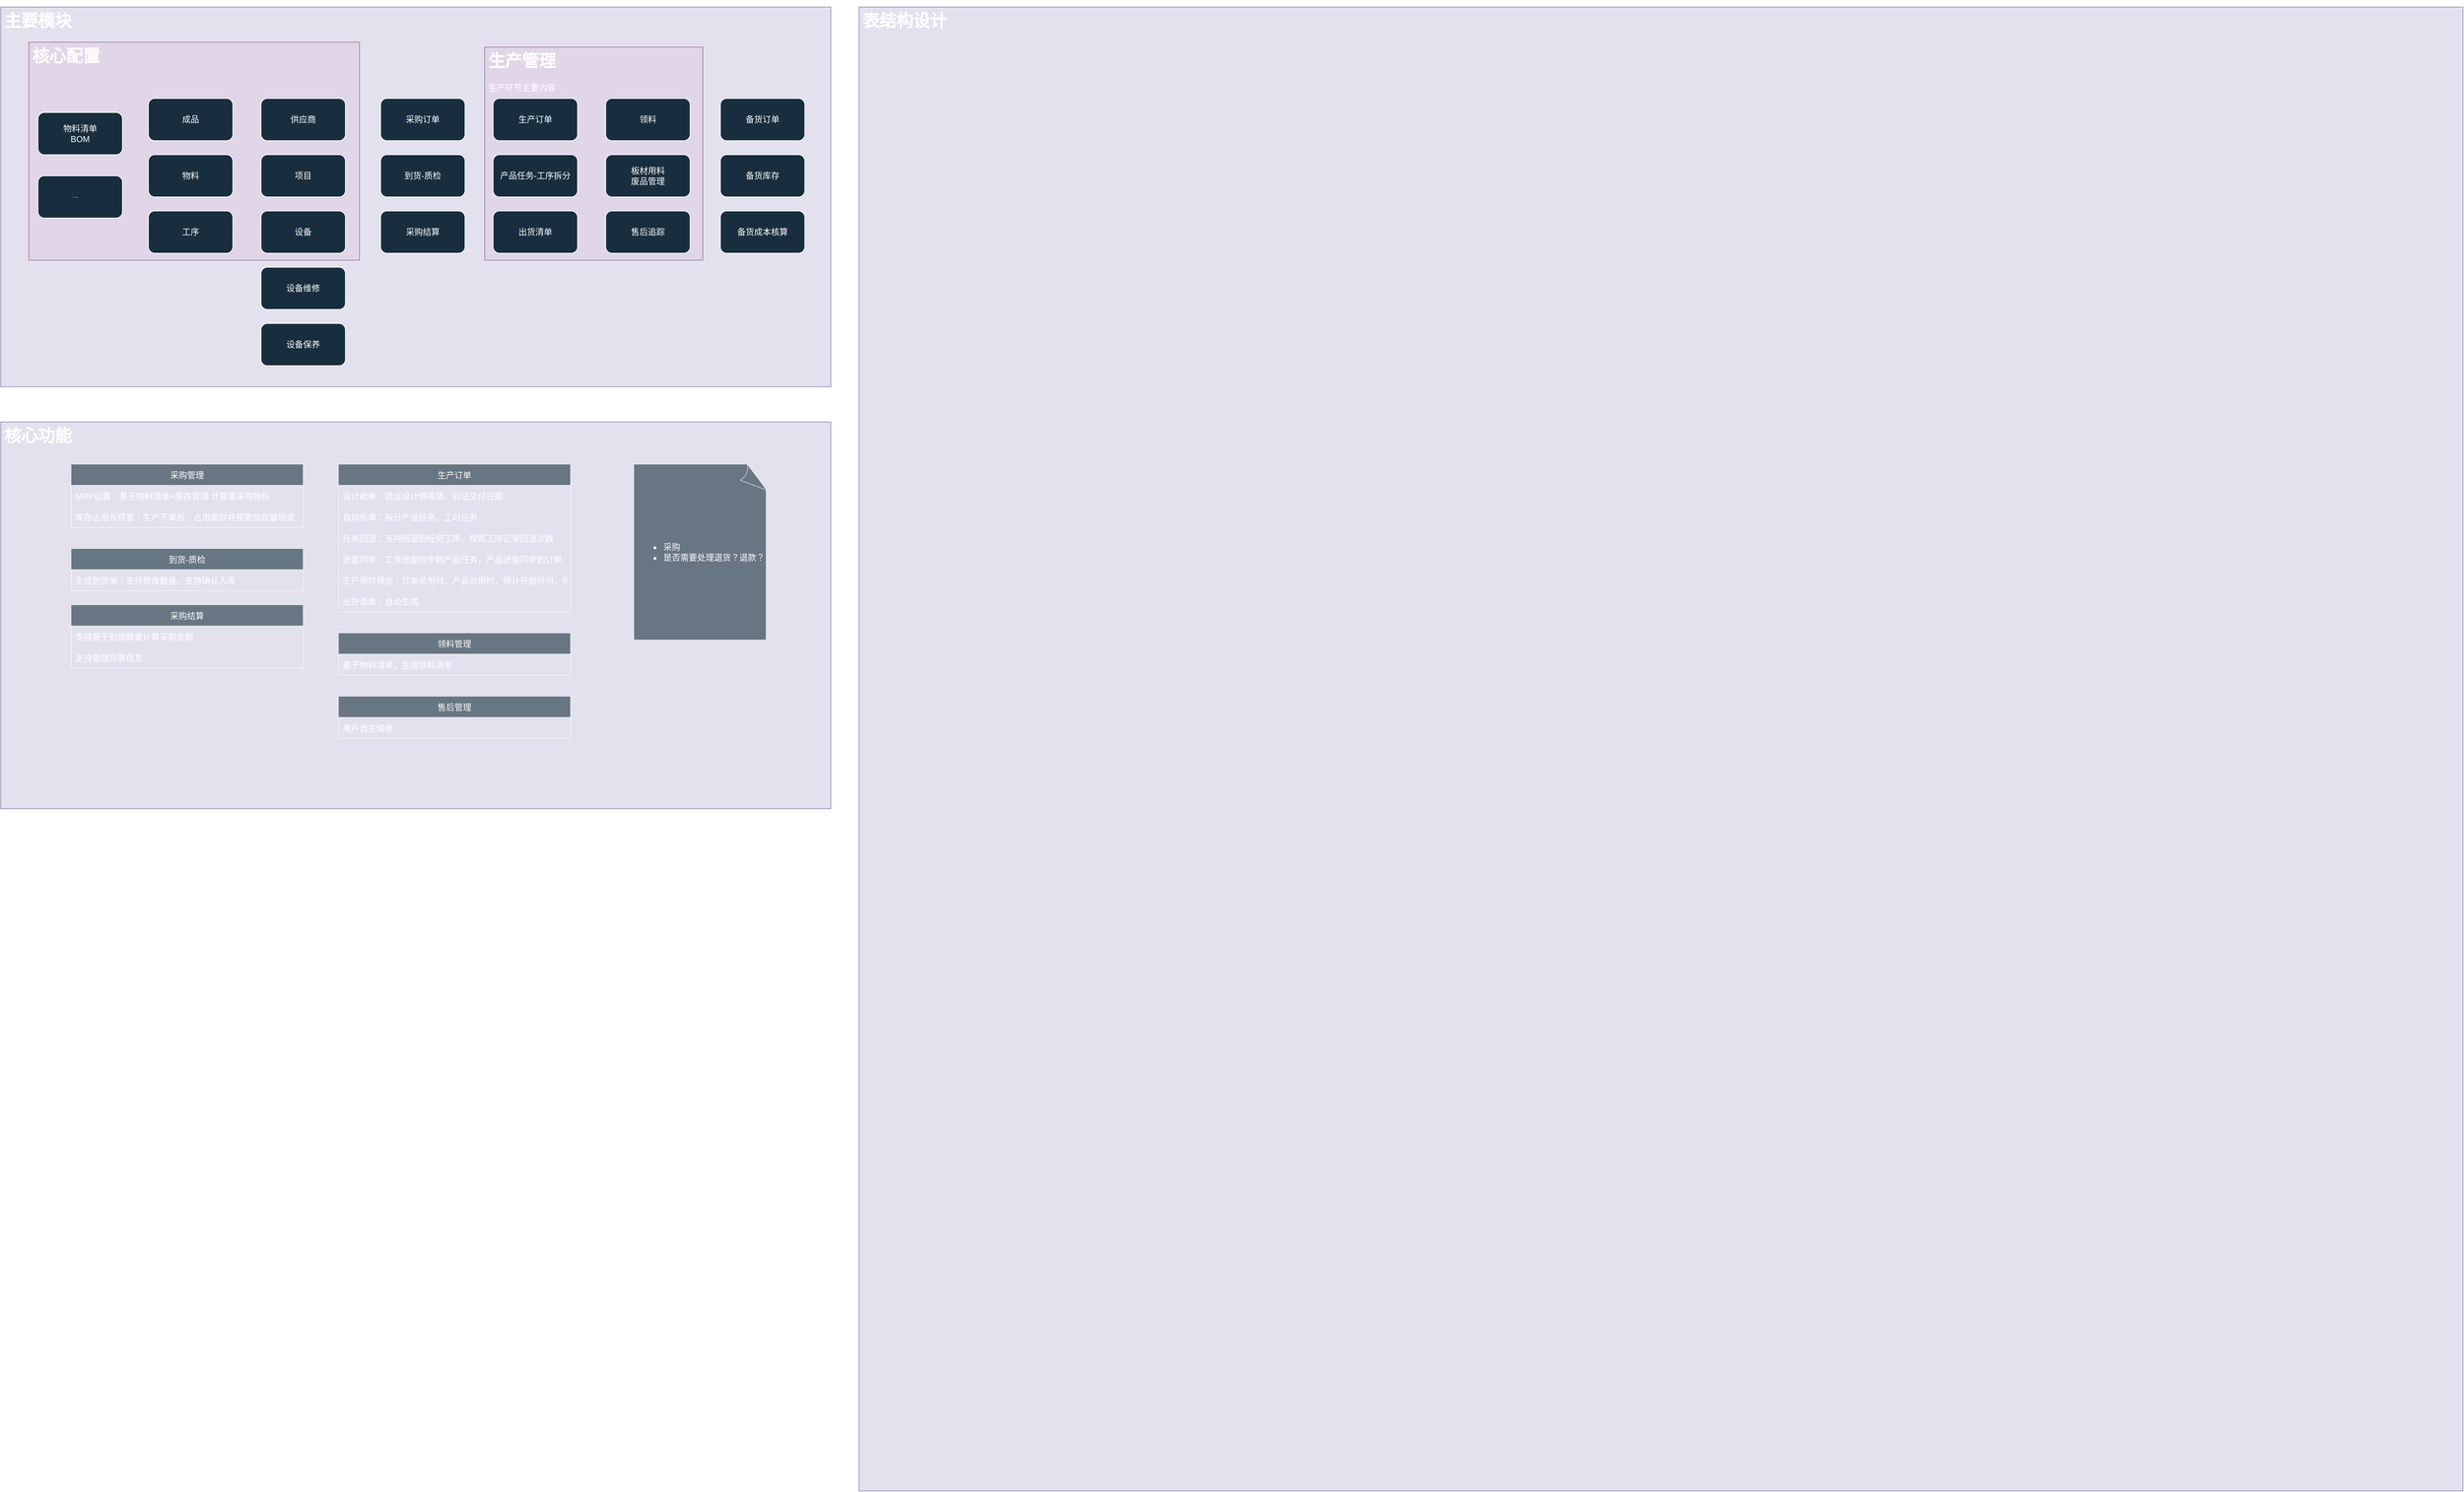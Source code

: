 <mxfile version="17.1.5" type="github">
  <diagram id="ZUUghf88n0iKDZj5hJ0J" name="Page-1">
    <mxGraphModel dx="2156" dy="1347" grid="1" gridSize="10" guides="0" tooltips="1" connect="0" arrows="0" fold="1" page="0" pageScale="1" pageWidth="827" pageHeight="1169" background="none" math="0" shadow="0">
      <root>
        <mxCell id="0" />
        <mxCell id="1" parent="0" />
        <mxCell id="YlMBUXd2ht9FfLMpNzXx-30" value="&lt;h1&gt;&lt;font color=&quot;#ffffff&quot;&gt;主要模块&lt;/font&gt;&lt;/h1&gt;&lt;p&gt;&lt;br&gt;&lt;/p&gt;" style="text;html=1;strokeColor=#56517e;fillColor=#d0cee2;spacing=5;spacingTop=-20;whiteSpace=wrap;overflow=hidden;rounded=0;sketch=0;opacity=60;" vertex="1" parent="1">
          <mxGeometry x="300" y="10" width="1180" height="540" as="geometry" />
        </mxCell>
        <mxCell id="YlMBUXd2ht9FfLMpNzXx-55" value="&lt;h1&gt;&lt;font color=&quot;#ffffff&quot;&gt;核心配置&lt;/font&gt;&lt;/h1&gt;" style="text;html=1;strokeColor=#9673a6;fillColor=#e1d5e7;spacing=5;spacingTop=-20;whiteSpace=wrap;overflow=hidden;rounded=0;sketch=0;opacity=90;" vertex="1" parent="1">
          <mxGeometry x="340" y="60" width="470" height="310" as="geometry" />
        </mxCell>
        <mxCell id="YlMBUXd2ht9FfLMpNzXx-29" value="&lt;h1&gt;&lt;font color=&quot;#ffffff&quot;&gt;生产管理&lt;/font&gt;&lt;/h1&gt;&lt;p&gt;&lt;font color=&quot;#ffffff&quot;&gt;生产环节主要内容&lt;/font&gt;&lt;/p&gt;" style="text;html=1;strokeColor=#9673a6;fillColor=#e1d5e7;spacing=5;spacingTop=-20;whiteSpace=wrap;overflow=hidden;rounded=0;sketch=0;opacity=90;" vertex="1" parent="1">
          <mxGeometry x="988" y="67" width="310" height="303" as="geometry" />
        </mxCell>
        <mxCell id="YlMBUXd2ht9FfLMpNzXx-1" value="物料清单&lt;br&gt;BOM" style="rounded=1;whiteSpace=wrap;html=1;fillColor=#182E3E;strokeColor=#FFFFFF;fontColor=#FFFFFF;" vertex="1" parent="1">
          <mxGeometry x="353" y="160" width="120" height="60" as="geometry" />
        </mxCell>
        <mxCell id="YlMBUXd2ht9FfLMpNzXx-2" value="&lt;span&gt;&lt;blockquote style=&quot;margin-left: 46px; line-height: 100%; margin-bottom: 0pt; margin-top: 0pt; font-size: 1px;&quot;&gt;产品-工时-工序配置&lt;/blockquote&gt;&lt;/span&gt;" style="rounded=1;whiteSpace=wrap;html=1;align=left;fillColor=#182E3E;strokeColor=#FFFFFF;fontColor=#FFFFFF;" vertex="1" parent="1">
          <mxGeometry x="353" y="250" width="120" height="60" as="geometry" />
        </mxCell>
        <mxCell id="YlMBUXd2ht9FfLMpNzXx-3" value="成品" style="rounded=1;whiteSpace=wrap;html=1;fillColor=#182E3E;strokeColor=#FFFFFF;fontColor=#FFFFFF;" vertex="1" parent="1">
          <mxGeometry x="510" y="140" width="120" height="60" as="geometry" />
        </mxCell>
        <mxCell id="YlMBUXd2ht9FfLMpNzXx-4" value="物料" style="rounded=1;whiteSpace=wrap;html=1;fillColor=#182E3E;strokeColor=#FFFFFF;fontColor=#FFFFFF;" vertex="1" parent="1">
          <mxGeometry x="510" y="220" width="120" height="60" as="geometry" />
        </mxCell>
        <mxCell id="YlMBUXd2ht9FfLMpNzXx-5" value="工序" style="rounded=1;whiteSpace=wrap;html=1;fillColor=#182E3E;strokeColor=#FFFFFF;fontColor=#FFFFFF;" vertex="1" parent="1">
          <mxGeometry x="510" y="300" width="120" height="60" as="geometry" />
        </mxCell>
        <mxCell id="YlMBUXd2ht9FfLMpNzXx-6" value="供应商" style="rounded=1;whiteSpace=wrap;html=1;fillColor=#182E3E;strokeColor=#FFFFFF;fontColor=#FFFFFF;" vertex="1" parent="1">
          <mxGeometry x="670" y="140" width="120" height="60" as="geometry" />
        </mxCell>
        <mxCell id="YlMBUXd2ht9FfLMpNzXx-7" value="项目" style="rounded=1;whiteSpace=wrap;html=1;fillColor=#182E3E;strokeColor=#FFFFFF;fontColor=#FFFFFF;" vertex="1" parent="1">
          <mxGeometry x="670" y="220" width="120" height="60" as="geometry" />
        </mxCell>
        <mxCell id="YlMBUXd2ht9FfLMpNzXx-8" value="设备" style="rounded=1;whiteSpace=wrap;html=1;fillColor=#182E3E;strokeColor=#FFFFFF;fontColor=#FFFFFF;" vertex="1" parent="1">
          <mxGeometry x="670" y="300" width="120" height="60" as="geometry" />
        </mxCell>
        <mxCell id="YlMBUXd2ht9FfLMpNzXx-9" value="采购订单" style="rounded=1;whiteSpace=wrap;html=1;fillColor=#182E3E;strokeColor=#FFFFFF;fontColor=#FFFFFF;" vertex="1" parent="1">
          <mxGeometry x="840" y="140" width="120" height="60" as="geometry" />
        </mxCell>
        <mxCell id="YlMBUXd2ht9FfLMpNzXx-10" value="到货-质检" style="rounded=1;whiteSpace=wrap;html=1;fillColor=#182E3E;strokeColor=#FFFFFF;fontColor=#FFFFFF;" vertex="1" parent="1">
          <mxGeometry x="840" y="220" width="120" height="60" as="geometry" />
        </mxCell>
        <mxCell id="YlMBUXd2ht9FfLMpNzXx-11" value="采购结算" style="rounded=1;whiteSpace=wrap;html=1;fillColor=#182E3E;strokeColor=#FFFFFF;fontColor=#FFFFFF;" vertex="1" parent="1">
          <mxGeometry x="840" y="300" width="120" height="60" as="geometry" />
        </mxCell>
        <mxCell id="YlMBUXd2ht9FfLMpNzXx-12" value="生产订单" style="rounded=1;whiteSpace=wrap;html=1;fillColor=#182E3E;strokeColor=#FFFFFF;fontColor=#FFFFFF;" vertex="1" parent="1">
          <mxGeometry x="1000" y="140" width="120" height="60" as="geometry" />
        </mxCell>
        <mxCell id="YlMBUXd2ht9FfLMpNzXx-13" value="产品任务-工序拆分" style="rounded=1;whiteSpace=wrap;html=1;fillColor=#182E3E;strokeColor=#FFFFFF;fontColor=#FFFFFF;" vertex="1" parent="1">
          <mxGeometry x="1000" y="220" width="120" height="60" as="geometry" />
        </mxCell>
        <mxCell id="YlMBUXd2ht9FfLMpNzXx-14" value="出货清单" style="rounded=1;whiteSpace=wrap;html=1;fillColor=#182E3E;strokeColor=#FFFFFF;fontColor=#FFFFFF;" vertex="1" parent="1">
          <mxGeometry x="1000" y="300" width="120" height="60" as="geometry" />
        </mxCell>
        <mxCell id="YlMBUXd2ht9FfLMpNzXx-16" value="领料" style="rounded=1;whiteSpace=wrap;html=1;fillColor=#182E3E;strokeColor=#FFFFFF;fontColor=#FFFFFF;" vertex="1" parent="1">
          <mxGeometry x="1160" y="140" width="120" height="60" as="geometry" />
        </mxCell>
        <mxCell id="YlMBUXd2ht9FfLMpNzXx-17" value="板材用料&lt;br&gt;废品管理" style="rounded=1;whiteSpace=wrap;html=1;fillColor=#182E3E;strokeColor=#FFFFFF;fontColor=#FFFFFF;" vertex="1" parent="1">
          <mxGeometry x="1160" y="220" width="120" height="60" as="geometry" />
        </mxCell>
        <mxCell id="YlMBUXd2ht9FfLMpNzXx-18" value="备货订单" style="rounded=1;whiteSpace=wrap;html=1;fillColor=#182E3E;strokeColor=#FFFFFF;fontColor=#FFFFFF;" vertex="1" parent="1">
          <mxGeometry x="1323" y="140" width="120" height="60" as="geometry" />
        </mxCell>
        <mxCell id="YlMBUXd2ht9FfLMpNzXx-19" value="备货库存" style="rounded=1;whiteSpace=wrap;html=1;fillColor=#182E3E;strokeColor=#FFFFFF;fontColor=#FFFFFF;" vertex="1" parent="1">
          <mxGeometry x="1323" y="220" width="120" height="60" as="geometry" />
        </mxCell>
        <mxCell id="YlMBUXd2ht9FfLMpNzXx-20" value="备货成本核算" style="rounded=1;whiteSpace=wrap;html=1;fillColor=#182E3E;strokeColor=#FFFFFF;fontColor=#FFFFFF;" vertex="1" parent="1">
          <mxGeometry x="1323" y="300" width="120" height="60" as="geometry" />
        </mxCell>
        <mxCell id="YlMBUXd2ht9FfLMpNzXx-23" value="售后追踪" style="rounded=1;whiteSpace=wrap;html=1;fillColor=#182E3E;strokeColor=#FFFFFF;fontColor=#FFFFFF;" vertex="1" parent="1">
          <mxGeometry x="1160" y="300" width="120" height="60" as="geometry" />
        </mxCell>
        <mxCell id="YlMBUXd2ht9FfLMpNzXx-25" value="设备维修" style="rounded=1;whiteSpace=wrap;html=1;fillColor=#182E3E;strokeColor=#FFFFFF;fontColor=#FFFFFF;" vertex="1" parent="1">
          <mxGeometry x="670" y="380" width="120" height="60" as="geometry" />
        </mxCell>
        <mxCell id="YlMBUXd2ht9FfLMpNzXx-26" value="设备保养" style="rounded=1;whiteSpace=wrap;html=1;fillColor=#182E3E;strokeColor=#FFFFFF;fontColor=#FFFFFF;" vertex="1" parent="1">
          <mxGeometry x="670" y="460" width="120" height="60" as="geometry" />
        </mxCell>
        <mxCell id="YlMBUXd2ht9FfLMpNzXx-31" value="&lt;h1&gt;&lt;font color=&quot;#ffffff&quot;&gt;核心功能&lt;/font&gt;&lt;/h1&gt;&lt;p&gt;&lt;br&gt;&lt;/p&gt;" style="text;html=1;strokeColor=#56517e;fillColor=#d0cee2;spacing=5;spacingTop=-20;whiteSpace=wrap;overflow=hidden;rounded=0;sketch=0;opacity=60;" vertex="1" parent="1">
          <mxGeometry x="300" y="600" width="1180" height="550" as="geometry" />
        </mxCell>
        <mxCell id="YlMBUXd2ht9FfLMpNzXx-56" value="采购管理" style="swimlane;fontStyle=0;childLayout=stackLayout;horizontal=1;startSize=30;horizontalStack=0;resizeParent=1;resizeParentMax=0;resizeLast=0;collapsible=1;marginBottom=0;rounded=0;sketch=0;fontColor=#FFFFFF;strokeColor=#FFFFFF;fillColor=#182E3E;opacity=60;" vertex="1" parent="1">
          <mxGeometry x="400" y="660" width="330" height="90" as="geometry" />
        </mxCell>
        <mxCell id="YlMBUXd2ht9FfLMpNzXx-57" value="MRP运算：基于物料清单+库存管理 计算需采购物料" style="text;strokeColor=none;fillColor=none;align=left;verticalAlign=middle;spacingLeft=4;spacingRight=4;overflow=hidden;points=[[0,0.5],[1,0.5]];portConstraint=eastwest;rotatable=0;rounded=0;sketch=0;fontColor=#FFFFFF;opacity=60;" vertex="1" parent="YlMBUXd2ht9FfLMpNzXx-56">
          <mxGeometry y="30" width="330" height="30" as="geometry" />
        </mxCell>
        <mxCell id="YlMBUXd2ht9FfLMpNzXx-59" value="库存占用与预警：生产下单后，占用库存并预警低存量物资" style="text;strokeColor=none;fillColor=none;align=left;verticalAlign=middle;spacingLeft=4;spacingRight=4;overflow=hidden;points=[[0,0.5],[1,0.5]];portConstraint=eastwest;rotatable=0;rounded=0;sketch=0;fontColor=#FFFFFF;opacity=60;" vertex="1" parent="YlMBUXd2ht9FfLMpNzXx-56">
          <mxGeometry y="60" width="330" height="30" as="geometry" />
        </mxCell>
        <mxCell id="YlMBUXd2ht9FfLMpNzXx-61" value="到货-质检" style="swimlane;fontStyle=0;childLayout=stackLayout;horizontal=1;startSize=30;horizontalStack=0;resizeParent=1;resizeParentMax=0;resizeLast=0;collapsible=1;marginBottom=0;rounded=0;sketch=0;fontColor=#FFFFFF;strokeColor=#FFFFFF;fillColor=#182E3E;opacity=60;" vertex="1" parent="1">
          <mxGeometry x="400" y="780" width="330" height="60" as="geometry" />
        </mxCell>
        <mxCell id="YlMBUXd2ht9FfLMpNzXx-62" value="生成到货单：支持修改数量、支持确认入库" style="text;strokeColor=none;fillColor=none;align=left;verticalAlign=middle;spacingLeft=4;spacingRight=4;overflow=hidden;points=[[0,0.5],[1,0.5]];portConstraint=eastwest;rotatable=0;rounded=0;sketch=0;fontColor=#FFFFFF;opacity=60;" vertex="1" parent="YlMBUXd2ht9FfLMpNzXx-61">
          <mxGeometry y="30" width="330" height="30" as="geometry" />
        </mxCell>
        <mxCell id="YlMBUXd2ht9FfLMpNzXx-64" value="采购结算" style="swimlane;fontStyle=0;childLayout=stackLayout;horizontal=1;startSize=30;horizontalStack=0;resizeParent=1;resizeParentMax=0;resizeLast=0;collapsible=1;marginBottom=0;rounded=0;sketch=0;fontColor=#FFFFFF;strokeColor=#FFFFFF;fillColor=#182E3E;opacity=60;" vertex="1" parent="1">
          <mxGeometry x="400" y="860" width="330" height="90" as="geometry" />
        </mxCell>
        <mxCell id="YlMBUXd2ht9FfLMpNzXx-65" value="支持基于到货数量计算采购金额" style="text;strokeColor=none;fillColor=none;align=left;verticalAlign=middle;spacingLeft=4;spacingRight=4;overflow=hidden;points=[[0,0.5],[1,0.5]];portConstraint=eastwest;rotatable=0;rounded=0;sketch=0;fontColor=#FFFFFF;opacity=60;" vertex="1" parent="YlMBUXd2ht9FfLMpNzXx-64">
          <mxGeometry y="30" width="330" height="30" as="geometry" />
        </mxCell>
        <mxCell id="YlMBUXd2ht9FfLMpNzXx-68" value="支持管理开票信息" style="text;strokeColor=none;fillColor=none;align=left;verticalAlign=middle;spacingLeft=4;spacingRight=4;overflow=hidden;points=[[0,0.5],[1,0.5]];portConstraint=eastwest;rotatable=0;rounded=0;sketch=0;fontColor=#FFFFFF;opacity=60;" vertex="1" parent="YlMBUXd2ht9FfLMpNzXx-64">
          <mxGeometry y="60" width="330" height="30" as="geometry" />
        </mxCell>
        <mxCell id="YlMBUXd2ht9FfLMpNzXx-71" value="&lt;ul&gt;&lt;li&gt;&lt;span&gt;采购&lt;/span&gt;&lt;/li&gt;&lt;li&gt;&lt;span&gt;是否需要处理退货？退款？&lt;/span&gt;&lt;/li&gt;&lt;/ul&gt;" style="whiteSpace=wrap;html=1;shape=mxgraph.basic.document;rounded=0;sketch=0;fontColor=#FFFFFF;strokeColor=#FFFFFF;fillColor=#182E3E;opacity=60;align=left;" vertex="1" parent="1">
          <mxGeometry x="1200" y="660" width="190" height="250" as="geometry" />
        </mxCell>
        <mxCell id="YlMBUXd2ht9FfLMpNzXx-80" value="生产订单" style="swimlane;fontStyle=0;childLayout=stackLayout;horizontal=1;startSize=30;horizontalStack=0;resizeParent=1;resizeParentMax=0;resizeLast=0;collapsible=1;marginBottom=0;rounded=0;sketch=0;fontColor=#FFFFFF;strokeColor=#FFFFFF;fillColor=#182E3E;opacity=60;" vertex="1" parent="1">
          <mxGeometry x="780" y="660" width="330" height="210" as="geometry" />
        </mxCell>
        <mxCell id="YlMBUXd2ht9FfLMpNzXx-81" value="设计抢单：验证设计师等级、验证交付日期" style="text;strokeColor=none;fillColor=none;align=left;verticalAlign=middle;spacingLeft=4;spacingRight=4;overflow=hidden;points=[[0,0.5],[1,0.5]];portConstraint=eastwest;rotatable=0;rounded=0;sketch=0;fontColor=#FFFFFF;opacity=60;" vertex="1" parent="YlMBUXd2ht9FfLMpNzXx-80">
          <mxGeometry y="30" width="330" height="30" as="geometry" />
        </mxCell>
        <mxCell id="YlMBUXd2ht9FfLMpNzXx-82" value="自动拆单：拆分产品任务、工时任务" style="text;strokeColor=none;fillColor=none;align=left;verticalAlign=middle;spacingLeft=4;spacingRight=4;overflow=hidden;points=[[0,0.5],[1,0.5]];portConstraint=eastwest;rotatable=0;rounded=0;sketch=0;fontColor=#FFFFFF;opacity=60;" vertex="1" parent="YlMBUXd2ht9FfLMpNzXx-80">
          <mxGeometry y="60" width="330" height="30" as="geometry" />
        </mxCell>
        <mxCell id="YlMBUXd2ht9FfLMpNzXx-88" value="任务回退：支持回退到任何工序，按照工序记录回退次数" style="text;strokeColor=none;fillColor=none;align=left;verticalAlign=middle;spacingLeft=4;spacingRight=4;overflow=hidden;points=[[0,0.5],[1,0.5]];portConstraint=eastwest;rotatable=0;rounded=0;sketch=0;fontColor=#FFFFFF;opacity=60;" vertex="1" parent="YlMBUXd2ht9FfLMpNzXx-80">
          <mxGeometry y="90" width="330" height="30" as="geometry" />
        </mxCell>
        <mxCell id="YlMBUXd2ht9FfLMpNzXx-89" value="进度同步：工序进度同步到产品任务，产品进度同步到订单" style="text;strokeColor=none;fillColor=none;align=left;verticalAlign=middle;spacingLeft=4;spacingRight=4;overflow=hidden;points=[[0,0.5],[1,0.5]];portConstraint=eastwest;rotatable=0;rounded=0;sketch=0;fontColor=#FFFFFF;opacity=60;" vertex="1" parent="YlMBUXd2ht9FfLMpNzXx-80">
          <mxGeometry y="120" width="330" height="30" as="geometry" />
        </mxCell>
        <mxCell id="YlMBUXd2ht9FfLMpNzXx-90" value="生产用时预估：订单总用时，产品总用时，预计开始时间、预计结束时间" style="text;strokeColor=none;fillColor=none;align=left;verticalAlign=middle;spacingLeft=4;spacingRight=4;overflow=hidden;points=[[0,0.5],[1,0.5]];portConstraint=eastwest;rotatable=0;rounded=0;sketch=0;fontColor=#FFFFFF;opacity=60;" vertex="1" parent="YlMBUXd2ht9FfLMpNzXx-80">
          <mxGeometry y="150" width="330" height="30" as="geometry" />
        </mxCell>
        <mxCell id="YlMBUXd2ht9FfLMpNzXx-91" value="出货清单：自动生成" style="text;strokeColor=none;fillColor=none;align=left;verticalAlign=middle;spacingLeft=4;spacingRight=4;overflow=hidden;points=[[0,0.5],[1,0.5]];portConstraint=eastwest;rotatable=0;rounded=0;sketch=0;fontColor=#FFFFFF;opacity=60;" vertex="1" parent="YlMBUXd2ht9FfLMpNzXx-80">
          <mxGeometry y="180" width="330" height="30" as="geometry" />
        </mxCell>
        <mxCell id="YlMBUXd2ht9FfLMpNzXx-83" value="领料管理" style="swimlane;fontStyle=0;childLayout=stackLayout;horizontal=1;startSize=30;horizontalStack=0;resizeParent=1;resizeParentMax=0;resizeLast=0;collapsible=1;marginBottom=0;rounded=0;sketch=0;fontColor=#FFFFFF;strokeColor=#FFFFFF;fillColor=#182E3E;opacity=60;" vertex="1" parent="1">
          <mxGeometry x="780" y="900" width="330" height="60" as="geometry" />
        </mxCell>
        <mxCell id="YlMBUXd2ht9FfLMpNzXx-84" value="基于物料清单，生成领料清单" style="text;strokeColor=none;fillColor=none;align=left;verticalAlign=middle;spacingLeft=4;spacingRight=4;overflow=hidden;points=[[0,0.5],[1,0.5]];portConstraint=eastwest;rotatable=0;rounded=0;sketch=0;fontColor=#FFFFFF;opacity=60;" vertex="1" parent="YlMBUXd2ht9FfLMpNzXx-83">
          <mxGeometry y="30" width="330" height="30" as="geometry" />
        </mxCell>
        <mxCell id="YlMBUXd2ht9FfLMpNzXx-85" value="售后管理" style="swimlane;fontStyle=0;childLayout=stackLayout;horizontal=1;startSize=30;horizontalStack=0;resizeParent=1;resizeParentMax=0;resizeLast=0;collapsible=1;marginBottom=0;rounded=0;sketch=0;fontColor=#FFFFFF;strokeColor=#FFFFFF;fillColor=#182E3E;opacity=60;" vertex="1" parent="1">
          <mxGeometry x="780" y="990" width="330" height="60" as="geometry" />
        </mxCell>
        <mxCell id="YlMBUXd2ht9FfLMpNzXx-86" value="用户自主保修" style="text;strokeColor=none;fillColor=none;align=left;verticalAlign=middle;spacingLeft=4;spacingRight=4;overflow=hidden;points=[[0,0.5],[1,0.5]];portConstraint=eastwest;rotatable=0;rounded=0;sketch=0;fontColor=#FFFFFF;opacity=60;" vertex="1" parent="YlMBUXd2ht9FfLMpNzXx-85">
          <mxGeometry y="30" width="330" height="30" as="geometry" />
        </mxCell>
        <mxCell id="YlMBUXd2ht9FfLMpNzXx-92" value="&lt;h1&gt;&lt;font color=&quot;#ffffff&quot;&gt;表结构设计&lt;/font&gt;&lt;/h1&gt;&lt;p&gt;&lt;br&gt;&lt;/p&gt;" style="text;html=1;strokeColor=#56517e;fillColor=#d0cee2;spacing=5;spacingTop=-20;whiteSpace=wrap;overflow=hidden;rounded=0;sketch=0;opacity=60;" vertex="1" parent="1">
          <mxGeometry x="1520" y="10" width="2280" height="2110" as="geometry" />
        </mxCell>
      </root>
    </mxGraphModel>
  </diagram>
</mxfile>
